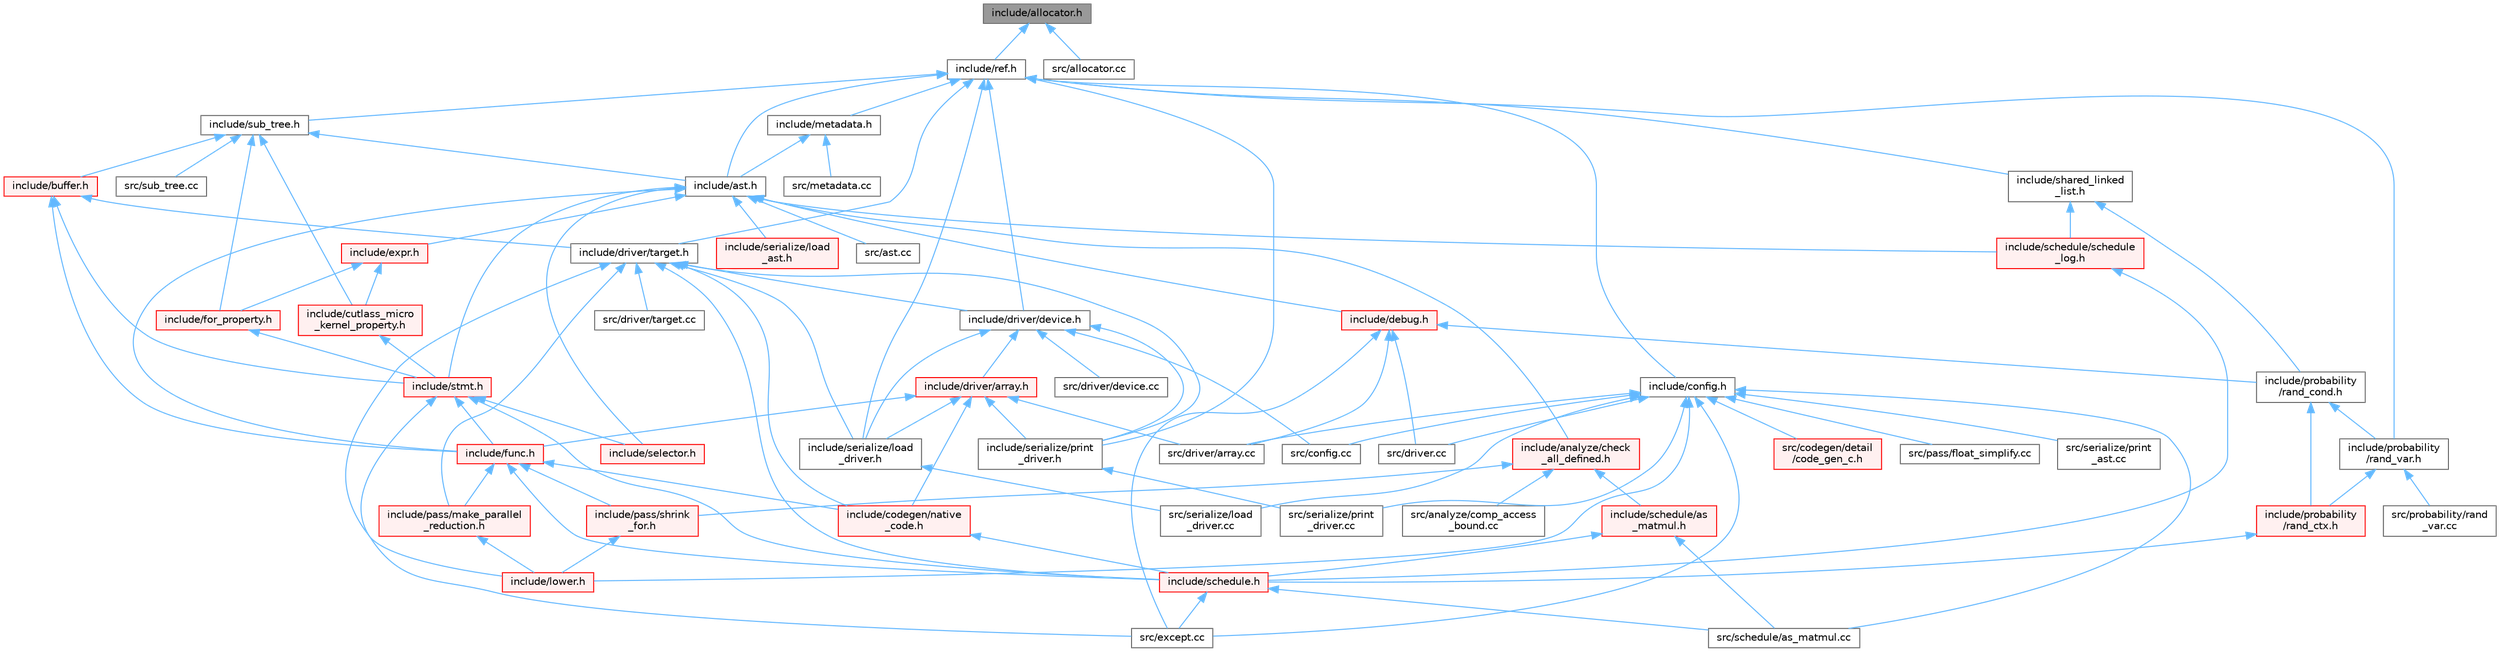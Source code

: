 digraph "include/allocator.h"
{
 // LATEX_PDF_SIZE
  bgcolor="transparent";
  edge [fontname=Helvetica,fontsize=10,labelfontname=Helvetica,labelfontsize=10];
  node [fontname=Helvetica,fontsize=10,shape=box,height=0.2,width=0.4];
  Node1 [label="include/allocator.h",height=0.2,width=0.4,color="gray40", fillcolor="grey60", style="filled", fontcolor="black",tooltip=" "];
  Node1 -> Node2 [dir="back",color="steelblue1",style="solid"];
  Node2 [label="include/ref.h",height=0.2,width=0.4,color="grey40", fillcolor="white", style="filled",URL="$ref_8h.html",tooltip=" "];
  Node2 -> Node3 [dir="back",color="steelblue1",style="solid"];
  Node3 [label="include/ast.h",height=0.2,width=0.4,color="grey40", fillcolor="white", style="filled",URL="$ast_8h.html",tooltip=" "];
  Node3 -> Node4 [dir="back",color="steelblue1",style="solid"];
  Node4 [label="include/analyze/check\l_all_defined.h",height=0.2,width=0.4,color="red", fillcolor="#FFF0F0", style="filled",URL="$check__all__defined_8h.html",tooltip=" "];
  Node4 -> Node5 [dir="back",color="steelblue1",style="solid"];
  Node5 [label="include/pass/shrink\l_for.h",height=0.2,width=0.4,color="red", fillcolor="#FFF0F0", style="filled",URL="$shrink__for_8h.html",tooltip=" "];
  Node5 -> Node6 [dir="back",color="steelblue1",style="solid"];
  Node6 [label="include/lower.h",height=0.2,width=0.4,color="red", fillcolor="#FFF0F0", style="filled",URL="$lower_8h.html",tooltip=" "];
  Node4 -> Node13 [dir="back",color="steelblue1",style="solid"];
  Node13 [label="include/schedule/as\l_matmul.h",height=0.2,width=0.4,color="red", fillcolor="#FFF0F0", style="filled",URL="$as__matmul_8h.html",tooltip=" "];
  Node13 -> Node14 [dir="back",color="steelblue1",style="solid"];
  Node14 [label="include/schedule.h",height=0.2,width=0.4,color="red", fillcolor="#FFF0F0", style="filled",URL="$schedule_8h.html",tooltip=" "];
  Node14 -> Node15 [dir="back",color="steelblue1",style="solid"];
  Node15 [label="src/except.cc",height=0.2,width=0.4,color="grey40", fillcolor="white", style="filled",URL="$except_8cc.html",tooltip=" "];
  Node14 -> Node16 [dir="back",color="steelblue1",style="solid"];
  Node16 [label="src/schedule/as_matmul.cc",height=0.2,width=0.4,color="grey40", fillcolor="white", style="filled",URL="$as__matmul_8cc.html",tooltip=" "];
  Node13 -> Node16 [dir="back",color="steelblue1",style="solid"];
  Node4 -> Node47 [dir="back",color="steelblue1",style="solid"];
  Node47 [label="src/analyze/comp_access\l_bound.cc",height=0.2,width=0.4,color="grey40", fillcolor="white", style="filled",URL="$comp__access__bound_8cc.html",tooltip=" "];
  Node3 -> Node53 [dir="back",color="steelblue1",style="solid"];
  Node53 [label="include/debug.h",height=0.2,width=0.4,color="red", fillcolor="#FFF0F0", style="filled",URL="$debug_8h.html",tooltip=" "];
  Node53 -> Node174 [dir="back",color="steelblue1",style="solid"];
  Node174 [label="include/probability\l/rand_cond.h",height=0.2,width=0.4,color="grey40", fillcolor="white", style="filled",URL="$rand__cond_8h.html",tooltip=" "];
  Node174 -> Node175 [dir="back",color="steelblue1",style="solid"];
  Node175 [label="include/probability\l/rand_ctx.h",height=0.2,width=0.4,color="red", fillcolor="#FFF0F0", style="filled",URL="$rand__ctx_8h.html",tooltip=" "];
  Node175 -> Node14 [dir="back",color="steelblue1",style="solid"];
  Node174 -> Node177 [dir="back",color="steelblue1",style="solid"];
  Node177 [label="include/probability\l/rand_var.h",height=0.2,width=0.4,color="grey40", fillcolor="white", style="filled",URL="$rand__var_8h.html",tooltip=" "];
  Node177 -> Node175 [dir="back",color="steelblue1",style="solid"];
  Node177 -> Node178 [dir="back",color="steelblue1",style="solid"];
  Node178 [label="src/probability/rand\l_var.cc",height=0.2,width=0.4,color="grey40", fillcolor="white", style="filled",URL="$rand__var_8cc.html",tooltip=" "];
  Node53 -> Node225 [dir="back",color="steelblue1",style="solid"];
  Node225 [label="src/driver.cc",height=0.2,width=0.4,color="grey40", fillcolor="white", style="filled",URL="$driver_8cc.html",tooltip=" "];
  Node53 -> Node226 [dir="back",color="steelblue1",style="solid"];
  Node226 [label="src/driver/array.cc",height=0.2,width=0.4,color="grey40", fillcolor="white", style="filled",URL="$array_8cc.html",tooltip=" "];
  Node53 -> Node15 [dir="back",color="steelblue1",style="solid"];
  Node3 -> Node229 [dir="back",color="steelblue1",style="solid"];
  Node229 [label="include/expr.h",height=0.2,width=0.4,color="red", fillcolor="#FFF0F0", style="filled",URL="$expr_8h.html",tooltip=" "];
  Node229 -> Node231 [dir="back",color="steelblue1",style="solid"];
  Node231 [label="include/cutlass_micro\l_kernel_property.h",height=0.2,width=0.4,color="red", fillcolor="#FFF0F0", style="filled",URL="$cutlass__micro__kernel__property_8h.html",tooltip=" "];
  Node231 -> Node232 [dir="back",color="steelblue1",style="solid"];
  Node232 [label="include/stmt.h",height=0.2,width=0.4,color="red", fillcolor="#FFF0F0", style="filled",URL="$stmt_8h.html",tooltip=" "];
  Node232 -> Node241 [dir="back",color="steelblue1",style="solid"];
  Node241 [label="include/func.h",height=0.2,width=0.4,color="red", fillcolor="#FFF0F0", style="filled",URL="$func_8h.html",tooltip=" "];
  Node241 -> Node242 [dir="back",color="steelblue1",style="solid"];
  Node242 [label="include/codegen/native\l_code.h",height=0.2,width=0.4,color="red", fillcolor="#FFF0F0", style="filled",URL="$native__code_8h.html",tooltip=" "];
  Node242 -> Node14 [dir="back",color="steelblue1",style="solid"];
  Node241 -> Node128 [dir="back",color="steelblue1",style="solid"];
  Node128 [label="include/pass/make_parallel\l_reduction.h",height=0.2,width=0.4,color="red", fillcolor="#FFF0F0", style="filled",URL="$make__parallel__reduction_8h.html",tooltip=" "];
  Node128 -> Node6 [dir="back",color="steelblue1",style="solid"];
  Node241 -> Node5 [dir="back",color="steelblue1",style="solid"];
  Node241 -> Node14 [dir="back",color="steelblue1",style="solid"];
  Node232 -> Node14 [dir="back",color="steelblue1",style="solid"];
  Node232 -> Node268 [dir="back",color="steelblue1",style="solid"];
  Node268 [label="include/selector.h",height=0.2,width=0.4,color="red", fillcolor="#FFF0F0", style="filled",URL="$selector_8h.html",tooltip=" "];
  Node232 -> Node15 [dir="back",color="steelblue1",style="solid"];
  Node229 -> Node271 [dir="back",color="steelblue1",style="solid"];
  Node271 [label="include/for_property.h",height=0.2,width=0.4,color="red", fillcolor="#FFF0F0", style="filled",URL="$for__property_8h.html",tooltip=" "];
  Node271 -> Node232 [dir="back",color="steelblue1",style="solid"];
  Node3 -> Node241 [dir="back",color="steelblue1",style="solid"];
  Node3 -> Node248 [dir="back",color="steelblue1",style="solid"];
  Node248 [label="include/schedule/schedule\l_log.h",height=0.2,width=0.4,color="red", fillcolor="#FFF0F0", style="filled",URL="$schedule__log_8h.html",tooltip=" "];
  Node248 -> Node14 [dir="back",color="steelblue1",style="solid"];
  Node3 -> Node268 [dir="back",color="steelblue1",style="solid"];
  Node3 -> Node287 [dir="back",color="steelblue1",style="solid"];
  Node287 [label="include/serialize/load\l_ast.h",height=0.2,width=0.4,color="red", fillcolor="#FFF0F0", style="filled",URL="$load__ast_8h.html",tooltip=" "];
  Node3 -> Node232 [dir="back",color="steelblue1",style="solid"];
  Node3 -> Node171 [dir="back",color="steelblue1",style="solid"];
  Node171 [label="src/ast.cc",height=0.2,width=0.4,color="grey40", fillcolor="white", style="filled",URL="$ast_8cc.html",tooltip=" "];
  Node2 -> Node289 [dir="back",color="steelblue1",style="solid"];
  Node289 [label="include/config.h",height=0.2,width=0.4,color="grey40", fillcolor="white", style="filled",URL="$config_8h.html",tooltip=" "];
  Node289 -> Node6 [dir="back",color="steelblue1",style="solid"];
  Node289 -> Node207 [dir="back",color="steelblue1",style="solid"];
  Node207 [label="src/codegen/detail\l/code_gen_c.h",height=0.2,width=0.4,color="red", fillcolor="#FFF0F0", style="filled",URL="$src_2codegen_2detail_2code__gen__c_8h.html",tooltip=" "];
  Node289 -> Node284 [dir="back",color="steelblue1",style="solid"];
  Node284 [label="src/config.cc",height=0.2,width=0.4,color="grey40", fillcolor="white", style="filled",URL="$config_8cc.html",tooltip=" "];
  Node289 -> Node225 [dir="back",color="steelblue1",style="solid"];
  Node289 -> Node226 [dir="back",color="steelblue1",style="solid"];
  Node289 -> Node15 [dir="back",color="steelblue1",style="solid"];
  Node289 -> Node112 [dir="back",color="steelblue1",style="solid"];
  Node112 [label="src/pass/float_simplify.cc",height=0.2,width=0.4,color="grey40", fillcolor="white", style="filled",URL="$float__simplify_8cc.html",tooltip=" "];
  Node289 -> Node16 [dir="back",color="steelblue1",style="solid"];
  Node289 -> Node281 [dir="back",color="steelblue1",style="solid"];
  Node281 [label="src/serialize/load\l_driver.cc",height=0.2,width=0.4,color="grey40", fillcolor="white", style="filled",URL="$load__driver_8cc.html",tooltip=" "];
  Node289 -> Node215 [dir="back",color="steelblue1",style="solid"];
  Node215 [label="src/serialize/print\l_ast.cc",height=0.2,width=0.4,color="grey40", fillcolor="white", style="filled",URL="$print__ast_8cc.html",tooltip=" "];
  Node289 -> Node283 [dir="back",color="steelblue1",style="solid"];
  Node283 [label="src/serialize/print\l_driver.cc",height=0.2,width=0.4,color="grey40", fillcolor="white", style="filled",URL="$print__driver_8cc.html",tooltip=" "];
  Node2 -> Node278 [dir="back",color="steelblue1",style="solid"];
  Node278 [label="include/driver/device.h",height=0.2,width=0.4,color="grey40", fillcolor="white", style="filled",URL="$device_8h.html",tooltip=" "];
  Node278 -> Node279 [dir="back",color="steelblue1",style="solid"];
  Node279 [label="include/driver/array.h",height=0.2,width=0.4,color="red", fillcolor="#FFF0F0", style="filled",URL="$array_8h.html",tooltip=" "];
  Node279 -> Node242 [dir="back",color="steelblue1",style="solid"];
  Node279 -> Node241 [dir="back",color="steelblue1",style="solid"];
  Node279 -> Node280 [dir="back",color="steelblue1",style="solid"];
  Node280 [label="include/serialize/load\l_driver.h",height=0.2,width=0.4,color="grey40", fillcolor="white", style="filled",URL="$load__driver_8h.html",tooltip=" "];
  Node280 -> Node281 [dir="back",color="steelblue1",style="solid"];
  Node279 -> Node282 [dir="back",color="steelblue1",style="solid"];
  Node282 [label="include/serialize/print\l_driver.h",height=0.2,width=0.4,color="grey40", fillcolor="white", style="filled",URL="$print__driver_8h.html",tooltip=" "];
  Node282 -> Node283 [dir="back",color="steelblue1",style="solid"];
  Node279 -> Node226 [dir="back",color="steelblue1",style="solid"];
  Node278 -> Node280 [dir="back",color="steelblue1",style="solid"];
  Node278 -> Node282 [dir="back",color="steelblue1",style="solid"];
  Node278 -> Node284 [dir="back",color="steelblue1",style="solid"];
  Node278 -> Node285 [dir="back",color="steelblue1",style="solid"];
  Node285 [label="src/driver/device.cc",height=0.2,width=0.4,color="grey40", fillcolor="white", style="filled",URL="$device_8cc.html",tooltip=" "];
  Node2 -> Node277 [dir="back",color="steelblue1",style="solid"];
  Node277 [label="include/driver/target.h",height=0.2,width=0.4,color="grey40", fillcolor="white", style="filled",URL="$target_8h.html",tooltip=" "];
  Node277 -> Node242 [dir="back",color="steelblue1",style="solid"];
  Node277 -> Node278 [dir="back",color="steelblue1",style="solid"];
  Node277 -> Node6 [dir="back",color="steelblue1",style="solid"];
  Node277 -> Node128 [dir="back",color="steelblue1",style="solid"];
  Node277 -> Node14 [dir="back",color="steelblue1",style="solid"];
  Node277 -> Node280 [dir="back",color="steelblue1",style="solid"];
  Node277 -> Node282 [dir="back",color="steelblue1",style="solid"];
  Node277 -> Node286 [dir="back",color="steelblue1",style="solid"];
  Node286 [label="src/driver/target.cc",height=0.2,width=0.4,color="grey40", fillcolor="white", style="filled",URL="$target_8cc.html",tooltip=" "];
  Node2 -> Node290 [dir="back",color="steelblue1",style="solid"];
  Node290 [label="include/metadata.h",height=0.2,width=0.4,color="grey40", fillcolor="white", style="filled",URL="$metadata_8h.html",tooltip=" "];
  Node290 -> Node3 [dir="back",color="steelblue1",style="solid"];
  Node290 -> Node256 [dir="back",color="steelblue1",style="solid"];
  Node256 [label="src/metadata.cc",height=0.2,width=0.4,color="grey40", fillcolor="white", style="filled",URL="$metadata_8cc.html",tooltip=" "];
  Node2 -> Node177 [dir="back",color="steelblue1",style="solid"];
  Node2 -> Node280 [dir="back",color="steelblue1",style="solid"];
  Node2 -> Node282 [dir="back",color="steelblue1",style="solid"];
  Node2 -> Node291 [dir="back",color="steelblue1",style="solid"];
  Node291 [label="include/shared_linked\l_list.h",height=0.2,width=0.4,color="grey40", fillcolor="white", style="filled",URL="$shared__linked__list_8h.html",tooltip=" "];
  Node291 -> Node174 [dir="back",color="steelblue1",style="solid"];
  Node291 -> Node248 [dir="back",color="steelblue1",style="solid"];
  Node2 -> Node292 [dir="back",color="steelblue1",style="solid"];
  Node292 [label="include/sub_tree.h",height=0.2,width=0.4,color="grey40", fillcolor="white", style="filled",URL="$sub__tree_8h.html",tooltip=" "];
  Node292 -> Node3 [dir="back",color="steelblue1",style="solid"];
  Node292 -> Node276 [dir="back",color="steelblue1",style="solid"];
  Node276 [label="include/buffer.h",height=0.2,width=0.4,color="red", fillcolor="#FFF0F0", style="filled",URL="$buffer_8h.html",tooltip=" "];
  Node276 -> Node277 [dir="back",color="steelblue1",style="solid"];
  Node276 -> Node241 [dir="back",color="steelblue1",style="solid"];
  Node276 -> Node232 [dir="back",color="steelblue1",style="solid"];
  Node292 -> Node231 [dir="back",color="steelblue1",style="solid"];
  Node292 -> Node271 [dir="back",color="steelblue1",style="solid"];
  Node292 -> Node293 [dir="back",color="steelblue1",style="solid"];
  Node293 [label="src/sub_tree.cc",height=0.2,width=0.4,color="grey40", fillcolor="white", style="filled",URL="$sub__tree_8cc.html",tooltip=" "];
  Node1 -> Node294 [dir="back",color="steelblue1",style="solid"];
  Node294 [label="src/allocator.cc",height=0.2,width=0.4,color="grey40", fillcolor="white", style="filled",URL="$allocator_8cc.html",tooltip=" "];
}
